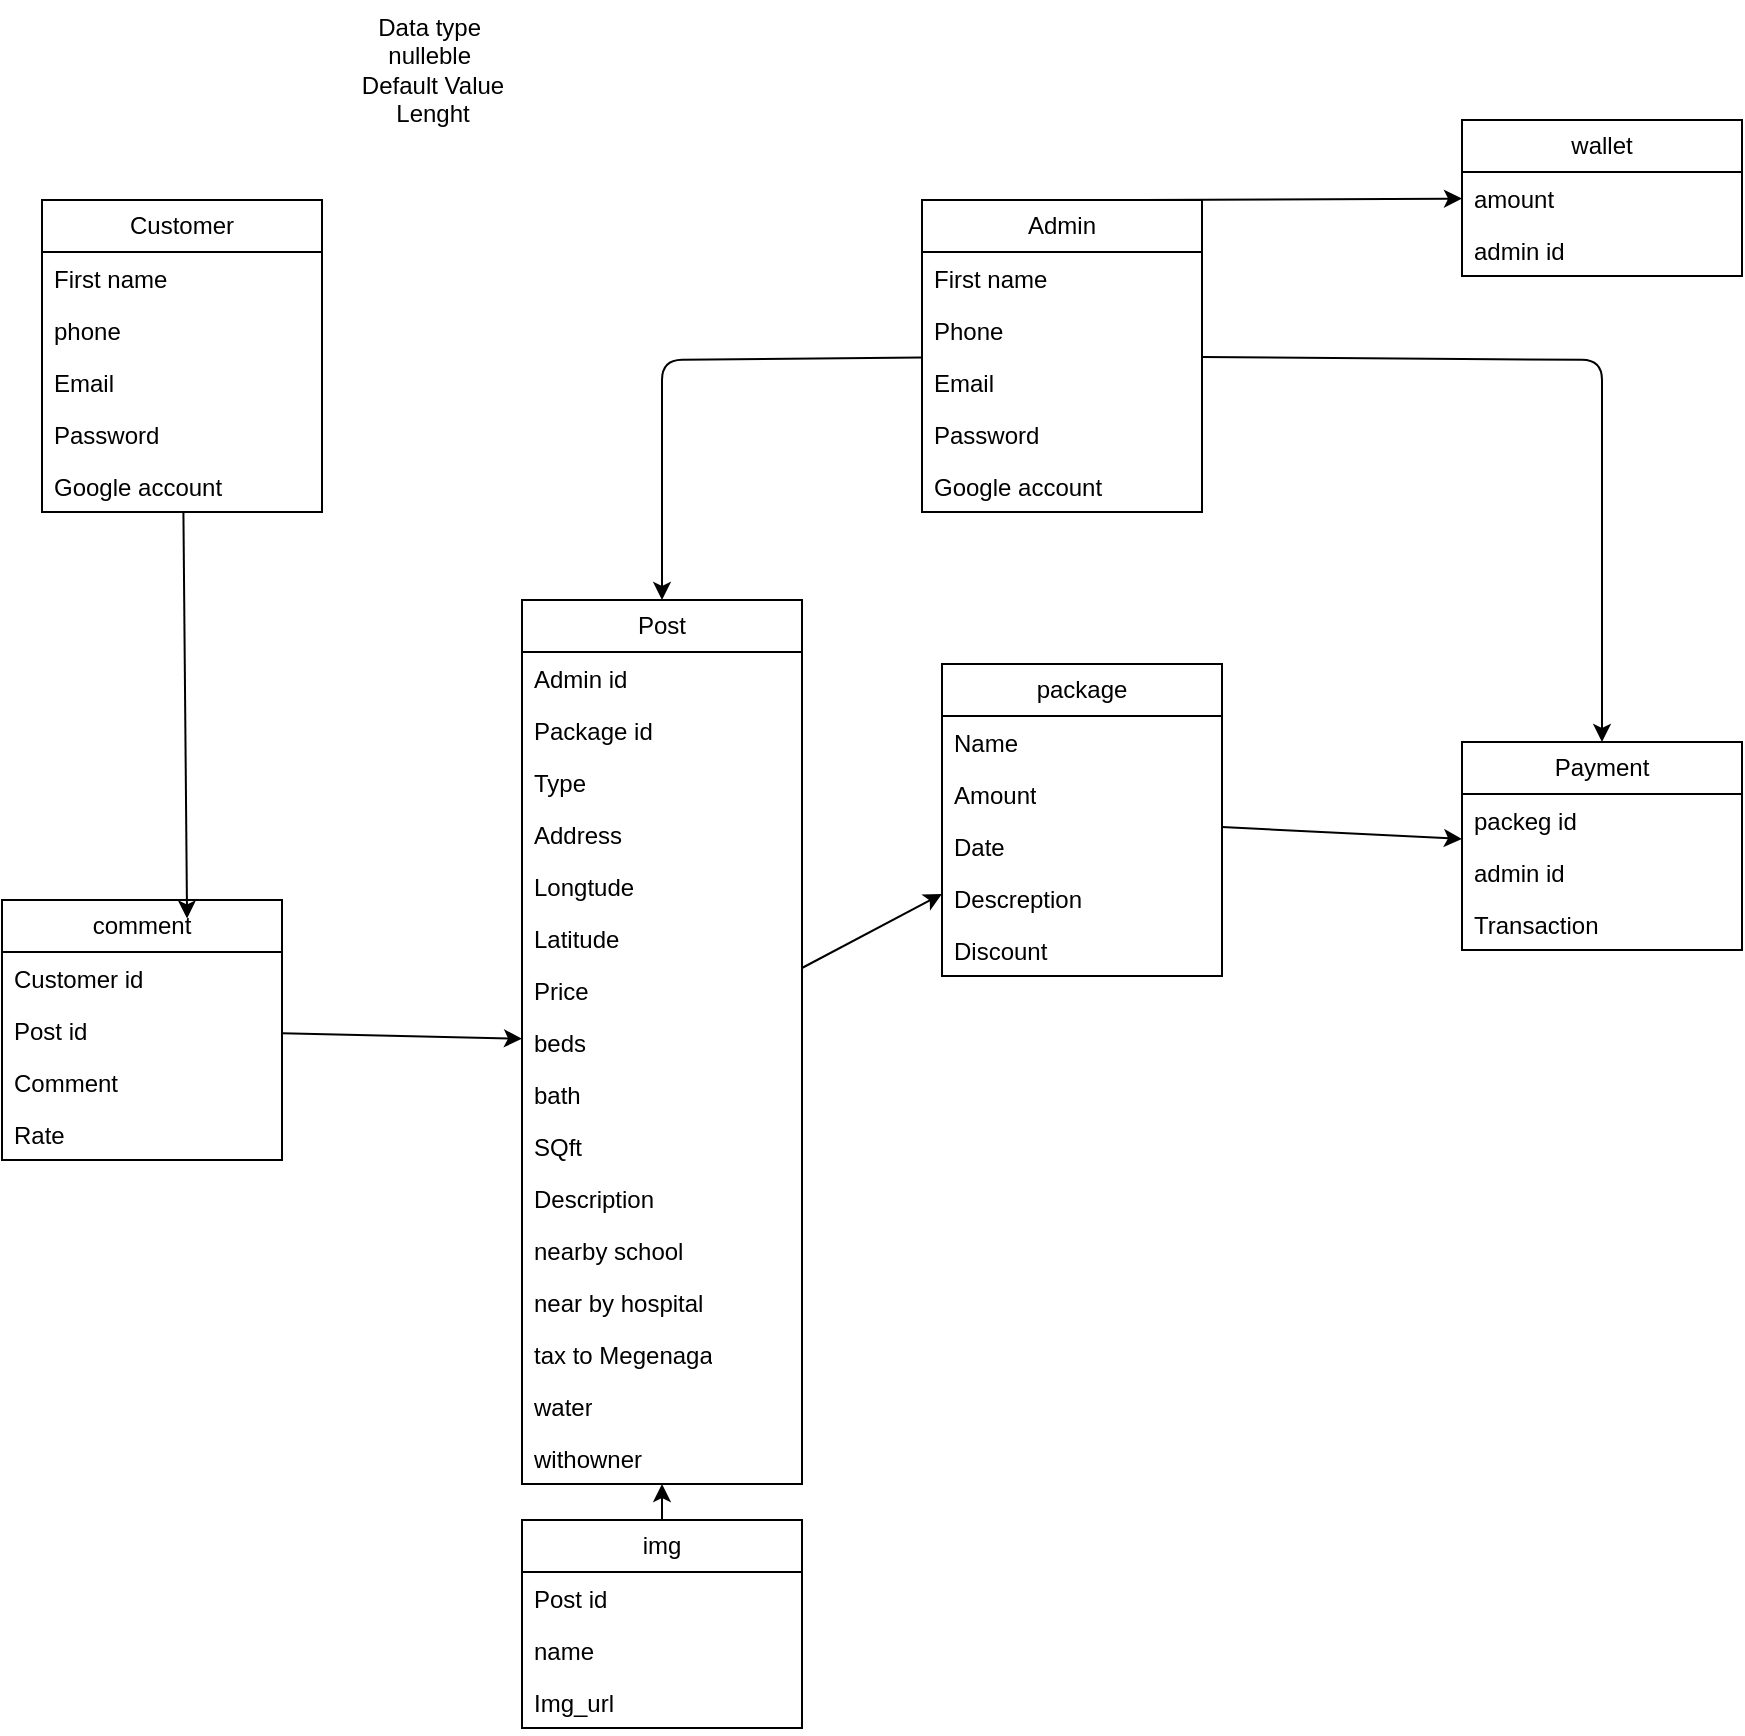 <mxfile>
    <diagram id="NwSPFUPSZAa2SvU2pLt4" name="Page-1">
        <mxGraphModel dx="1033" dy="1335" grid="1" gridSize="10" guides="1" tooltips="1" connect="1" arrows="1" fold="1" page="1" pageScale="1" pageWidth="850" pageHeight="1100" math="0" shadow="0">
            <root>
                <mxCell id="0"/>
                <mxCell id="1" parent="0"/>
                <mxCell id="2" value="Customer" style="swimlane;fontStyle=0;childLayout=stackLayout;horizontal=1;startSize=26;fillColor=none;horizontalStack=0;resizeParent=1;resizeParentMax=0;resizeLast=0;collapsible=1;marginBottom=0;whiteSpace=wrap;html=1;" parent="1" vertex="1">
                    <mxGeometry x="50" y="-560" width="140" height="156" as="geometry"/>
                </mxCell>
                <mxCell id="3" value="First name" style="text;strokeColor=none;fillColor=none;align=left;verticalAlign=top;spacingLeft=4;spacingRight=4;overflow=hidden;rotatable=0;points=[[0,0.5],[1,0.5]];portConstraint=eastwest;whiteSpace=wrap;html=1;" parent="2" vertex="1">
                    <mxGeometry y="26" width="140" height="26" as="geometry"/>
                </mxCell>
                <mxCell id="28" value="phone" style="text;strokeColor=none;fillColor=none;align=left;verticalAlign=top;spacingLeft=4;spacingRight=4;overflow=hidden;rotatable=0;points=[[0,0.5],[1,0.5]];portConstraint=eastwest;whiteSpace=wrap;html=1;" parent="2" vertex="1">
                    <mxGeometry y="52" width="140" height="26" as="geometry"/>
                </mxCell>
                <mxCell id="29" value="Email" style="text;strokeColor=none;fillColor=none;align=left;verticalAlign=top;spacingLeft=4;spacingRight=4;overflow=hidden;rotatable=0;points=[[0,0.5],[1,0.5]];portConstraint=eastwest;whiteSpace=wrap;html=1;" parent="2" vertex="1">
                    <mxGeometry y="78" width="140" height="26" as="geometry"/>
                </mxCell>
                <mxCell id="30" value="Password" style="text;strokeColor=none;fillColor=none;align=left;verticalAlign=top;spacingLeft=4;spacingRight=4;overflow=hidden;rotatable=0;points=[[0,0.5],[1,0.5]];portConstraint=eastwest;whiteSpace=wrap;html=1;" parent="2" vertex="1">
                    <mxGeometry y="104" width="140" height="26" as="geometry"/>
                </mxCell>
                <mxCell id="31" value="Google account" style="text;strokeColor=none;fillColor=none;align=left;verticalAlign=top;spacingLeft=4;spacingRight=4;overflow=hidden;rotatable=0;points=[[0,0.5],[1,0.5]];portConstraint=eastwest;whiteSpace=wrap;html=1;" parent="2" vertex="1">
                    <mxGeometry y="130" width="140" height="26" as="geometry"/>
                </mxCell>
                <mxCell id="60" style="edgeStyle=none;html=1;entryX=0.5;entryY=0;entryDx=0;entryDy=0;" parent="1" source="6" target="9" edge="1">
                    <mxGeometry relative="1" as="geometry">
                        <Array as="points">
                            <mxPoint x="360" y="-480"/>
                        </Array>
                    </mxGeometry>
                </mxCell>
                <mxCell id="66" style="edgeStyle=none;html=1;" parent="1" source="6" target="12" edge="1">
                    <mxGeometry relative="1" as="geometry">
                        <Array as="points">
                            <mxPoint x="830" y="-480"/>
                        </Array>
                    </mxGeometry>
                </mxCell>
                <mxCell id="78" style="edgeStyle=none;html=1;" parent="1" source="6" target="15" edge="1">
                    <mxGeometry relative="1" as="geometry">
                        <Array as="points">
                            <mxPoint x="600" y="-560"/>
                        </Array>
                    </mxGeometry>
                </mxCell>
                <mxCell id="6" value="Admin" style="swimlane;fontStyle=0;childLayout=stackLayout;horizontal=1;startSize=26;fillColor=none;horizontalStack=0;resizeParent=1;resizeParentMax=0;resizeLast=0;collapsible=1;marginBottom=0;whiteSpace=wrap;html=1;" parent="1" vertex="1">
                    <mxGeometry x="490" y="-560" width="140" height="156" as="geometry"/>
                </mxCell>
                <mxCell id="7" value="First name" style="text;strokeColor=none;fillColor=none;align=left;verticalAlign=top;spacingLeft=4;spacingRight=4;overflow=hidden;rotatable=0;points=[[0,0.5],[1,0.5]];portConstraint=eastwest;whiteSpace=wrap;html=1;" parent="6" vertex="1">
                    <mxGeometry y="26" width="140" height="26" as="geometry"/>
                </mxCell>
                <mxCell id="36" value="Phone" style="text;strokeColor=none;fillColor=none;align=left;verticalAlign=top;spacingLeft=4;spacingRight=4;overflow=hidden;rotatable=0;points=[[0,0.5],[1,0.5]];portConstraint=eastwest;whiteSpace=wrap;html=1;" parent="6" vertex="1">
                    <mxGeometry y="52" width="140" height="26" as="geometry"/>
                </mxCell>
                <mxCell id="33" value="Email" style="text;strokeColor=none;fillColor=none;align=left;verticalAlign=top;spacingLeft=4;spacingRight=4;overflow=hidden;rotatable=0;points=[[0,0.5],[1,0.5]];portConstraint=eastwest;whiteSpace=wrap;html=1;" parent="6" vertex="1">
                    <mxGeometry y="78" width="140" height="26" as="geometry"/>
                </mxCell>
                <mxCell id="35" value="Password" style="text;strokeColor=none;fillColor=none;align=left;verticalAlign=top;spacingLeft=4;spacingRight=4;overflow=hidden;rotatable=0;points=[[0,0.5],[1,0.5]];portConstraint=eastwest;whiteSpace=wrap;html=1;" parent="6" vertex="1">
                    <mxGeometry y="104" width="140" height="26" as="geometry"/>
                </mxCell>
                <mxCell id="34" value="Google account" style="text;strokeColor=none;fillColor=none;align=left;verticalAlign=top;spacingLeft=4;spacingRight=4;overflow=hidden;rotatable=0;points=[[0,0.5],[1,0.5]];portConstraint=eastwest;whiteSpace=wrap;html=1;" parent="6" vertex="1">
                    <mxGeometry y="130" width="140" height="26" as="geometry"/>
                </mxCell>
                <mxCell id="67" style="edgeStyle=none;html=1;" parent="1" source="9" target="24" edge="1">
                    <mxGeometry relative="1" as="geometry"/>
                </mxCell>
                <mxCell id="9" value="Post" style="swimlane;fontStyle=0;childLayout=stackLayout;horizontal=1;startSize=26;fillColor=none;horizontalStack=0;resizeParent=1;resizeParentMax=0;resizeLast=0;collapsible=1;marginBottom=0;whiteSpace=wrap;html=1;" parent="1" vertex="1">
                    <mxGeometry x="290" y="-360" width="140" height="442" as="geometry"/>
                </mxCell>
                <mxCell id="61" value="Admin id" style="text;strokeColor=none;fillColor=none;align=left;verticalAlign=top;spacingLeft=4;spacingRight=4;overflow=hidden;rotatable=0;points=[[0,0.5],[1,0.5]];portConstraint=eastwest;whiteSpace=wrap;html=1;" parent="9" vertex="1">
                    <mxGeometry y="26" width="140" height="26" as="geometry"/>
                </mxCell>
                <mxCell id="68" value="Package id" style="text;strokeColor=none;fillColor=none;align=left;verticalAlign=top;spacingLeft=4;spacingRight=4;overflow=hidden;rotatable=0;points=[[0,0.5],[1,0.5]];portConstraint=eastwest;whiteSpace=wrap;html=1;" parent="9" vertex="1">
                    <mxGeometry y="52" width="140" height="26" as="geometry"/>
                </mxCell>
                <mxCell id="10" value="Type" style="text;strokeColor=none;fillColor=none;align=left;verticalAlign=top;spacingLeft=4;spacingRight=4;overflow=hidden;rotatable=0;points=[[0,0.5],[1,0.5]];portConstraint=eastwest;whiteSpace=wrap;html=1;" parent="9" vertex="1">
                    <mxGeometry y="78" width="140" height="26" as="geometry"/>
                </mxCell>
                <mxCell id="11" value="Address" style="text;strokeColor=none;fillColor=none;align=left;verticalAlign=top;spacingLeft=4;spacingRight=4;overflow=hidden;rotatable=0;points=[[0,0.5],[1,0.5]];portConstraint=eastwest;whiteSpace=wrap;html=1;" parent="9" vertex="1">
                    <mxGeometry y="104" width="140" height="26" as="geometry"/>
                </mxCell>
                <mxCell id="43" value="Longtude" style="text;strokeColor=none;fillColor=none;align=left;verticalAlign=top;spacingLeft=4;spacingRight=4;overflow=hidden;rotatable=0;points=[[0,0.5],[1,0.5]];portConstraint=eastwest;whiteSpace=wrap;html=1;" parent="9" vertex="1">
                    <mxGeometry y="130" width="140" height="26" as="geometry"/>
                </mxCell>
                <mxCell id="44" value="Latitude" style="text;strokeColor=none;fillColor=none;align=left;verticalAlign=top;spacingLeft=4;spacingRight=4;overflow=hidden;rotatable=0;points=[[0,0.5],[1,0.5]];portConstraint=eastwest;whiteSpace=wrap;html=1;" parent="9" vertex="1">
                    <mxGeometry y="156" width="140" height="26" as="geometry"/>
                </mxCell>
                <mxCell id="50" value="Price" style="text;strokeColor=none;fillColor=none;align=left;verticalAlign=top;spacingLeft=4;spacingRight=4;overflow=hidden;rotatable=0;points=[[0,0.5],[1,0.5]];portConstraint=eastwest;whiteSpace=wrap;html=1;" parent="9" vertex="1">
                    <mxGeometry y="182" width="140" height="26" as="geometry"/>
                </mxCell>
                <mxCell id="51" value="beds" style="text;strokeColor=none;fillColor=none;align=left;verticalAlign=top;spacingLeft=4;spacingRight=4;overflow=hidden;rotatable=0;points=[[0,0.5],[1,0.5]];portConstraint=eastwest;whiteSpace=wrap;html=1;" parent="9" vertex="1">
                    <mxGeometry y="208" width="140" height="26" as="geometry"/>
                </mxCell>
                <mxCell id="52" value="bath" style="text;strokeColor=none;fillColor=none;align=left;verticalAlign=top;spacingLeft=4;spacingRight=4;overflow=hidden;rotatable=0;points=[[0,0.5],[1,0.5]];portConstraint=eastwest;whiteSpace=wrap;html=1;" parent="9" vertex="1">
                    <mxGeometry y="234" width="140" height="26" as="geometry"/>
                </mxCell>
                <mxCell id="53" value="SQft" style="text;strokeColor=none;fillColor=none;align=left;verticalAlign=top;spacingLeft=4;spacingRight=4;overflow=hidden;rotatable=0;points=[[0,0.5],[1,0.5]];portConstraint=eastwest;whiteSpace=wrap;html=1;" parent="9" vertex="1">
                    <mxGeometry y="260" width="140" height="26" as="geometry"/>
                </mxCell>
                <mxCell id="54" value="Description" style="text;strokeColor=none;fillColor=none;align=left;verticalAlign=top;spacingLeft=4;spacingRight=4;overflow=hidden;rotatable=0;points=[[0,0.5],[1,0.5]];portConstraint=eastwest;whiteSpace=wrap;html=1;" parent="9" vertex="1">
                    <mxGeometry y="286" width="140" height="26" as="geometry"/>
                </mxCell>
                <mxCell id="55" value="nearby school" style="text;strokeColor=none;fillColor=none;align=left;verticalAlign=top;spacingLeft=4;spacingRight=4;overflow=hidden;rotatable=0;points=[[0,0.5],[1,0.5]];portConstraint=eastwest;whiteSpace=wrap;html=1;" parent="9" vertex="1">
                    <mxGeometry y="312" width="140" height="26" as="geometry"/>
                </mxCell>
                <mxCell id="56" value="near by hospital" style="text;strokeColor=none;fillColor=none;align=left;verticalAlign=top;spacingLeft=4;spacingRight=4;overflow=hidden;rotatable=0;points=[[0,0.5],[1,0.5]];portConstraint=eastwest;whiteSpace=wrap;html=1;" parent="9" vertex="1">
                    <mxGeometry y="338" width="140" height="26" as="geometry"/>
                </mxCell>
                <mxCell id="57" value="tax to Megenaga" style="text;strokeColor=none;fillColor=none;align=left;verticalAlign=top;spacingLeft=4;spacingRight=4;overflow=hidden;rotatable=0;points=[[0,0.5],[1,0.5]];portConstraint=eastwest;whiteSpace=wrap;html=1;" parent="9" vertex="1">
                    <mxGeometry y="364" width="140" height="26" as="geometry"/>
                </mxCell>
                <mxCell id="58" value="water" style="text;strokeColor=none;fillColor=none;align=left;verticalAlign=top;spacingLeft=4;spacingRight=4;overflow=hidden;rotatable=0;points=[[0,0.5],[1,0.5]];portConstraint=eastwest;whiteSpace=wrap;html=1;" parent="9" vertex="1">
                    <mxGeometry y="390" width="140" height="26" as="geometry"/>
                </mxCell>
                <mxCell id="80" value="withowner" style="text;strokeColor=none;fillColor=none;align=left;verticalAlign=top;spacingLeft=4;spacingRight=4;overflow=hidden;rotatable=0;points=[[0,0.5],[1,0.5]];portConstraint=eastwest;whiteSpace=wrap;html=1;" parent="9" vertex="1">
                    <mxGeometry y="416" width="140" height="26" as="geometry"/>
                </mxCell>
                <mxCell id="12" value="Payment" style="swimlane;fontStyle=0;childLayout=stackLayout;horizontal=1;startSize=26;fillColor=none;horizontalStack=0;resizeParent=1;resizeParentMax=0;resizeLast=0;collapsible=1;marginBottom=0;whiteSpace=wrap;html=1;" parent="1" vertex="1">
                    <mxGeometry x="760" y="-289" width="140" height="104" as="geometry"/>
                </mxCell>
                <mxCell id="13" value="packeg id" style="text;strokeColor=none;fillColor=none;align=left;verticalAlign=top;spacingLeft=4;spacingRight=4;overflow=hidden;rotatable=0;points=[[0,0.5],[1,0.5]];portConstraint=eastwest;whiteSpace=wrap;html=1;" parent="12" vertex="1">
                    <mxGeometry y="26" width="140" height="26" as="geometry"/>
                </mxCell>
                <mxCell id="14" value="admin id" style="text;strokeColor=none;fillColor=none;align=left;verticalAlign=top;spacingLeft=4;spacingRight=4;overflow=hidden;rotatable=0;points=[[0,0.5],[1,0.5]];portConstraint=eastwest;whiteSpace=wrap;html=1;" parent="12" vertex="1">
                    <mxGeometry y="52" width="140" height="26" as="geometry"/>
                </mxCell>
                <mxCell id="77" value="Transaction" style="text;strokeColor=none;fillColor=none;align=left;verticalAlign=top;spacingLeft=4;spacingRight=4;overflow=hidden;rotatable=0;points=[[0,0.5],[1,0.5]];portConstraint=eastwest;whiteSpace=wrap;html=1;" parent="12" vertex="1">
                    <mxGeometry y="78" width="140" height="26" as="geometry"/>
                </mxCell>
                <mxCell id="15" value="wallet" style="swimlane;fontStyle=0;childLayout=stackLayout;horizontal=1;startSize=26;fillColor=none;horizontalStack=0;resizeParent=1;resizeParentMax=0;resizeLast=0;collapsible=1;marginBottom=0;whiteSpace=wrap;html=1;" parent="1" vertex="1">
                    <mxGeometry x="760" y="-600" width="140" height="78" as="geometry"/>
                </mxCell>
                <mxCell id="16" value="amount" style="text;strokeColor=none;fillColor=none;align=left;verticalAlign=top;spacingLeft=4;spacingRight=4;overflow=hidden;rotatable=0;points=[[0,0.5],[1,0.5]];portConstraint=eastwest;whiteSpace=wrap;html=1;" parent="15" vertex="1">
                    <mxGeometry y="26" width="140" height="26" as="geometry"/>
                </mxCell>
                <mxCell id="17" value="admin id" style="text;strokeColor=none;fillColor=none;align=left;verticalAlign=top;spacingLeft=4;spacingRight=4;overflow=hidden;rotatable=0;points=[[0,0.5],[1,0.5]];portConstraint=eastwest;whiteSpace=wrap;html=1;" parent="15" vertex="1">
                    <mxGeometry y="52" width="140" height="26" as="geometry"/>
                </mxCell>
                <mxCell id="69" style="edgeStyle=none;html=1;" parent="1" source="18" target="9" edge="1">
                    <mxGeometry relative="1" as="geometry"/>
                </mxCell>
                <mxCell id="18" value="comment" style="swimlane;fontStyle=0;childLayout=stackLayout;horizontal=1;startSize=26;fillColor=none;horizontalStack=0;resizeParent=1;resizeParentMax=0;resizeLast=0;collapsible=1;marginBottom=0;whiteSpace=wrap;html=1;" parent="1" vertex="1">
                    <mxGeometry x="30" y="-210" width="140" height="130" as="geometry"/>
                </mxCell>
                <mxCell id="71" value="Customer id" style="text;strokeColor=none;fillColor=none;align=left;verticalAlign=top;spacingLeft=4;spacingRight=4;overflow=hidden;rotatable=0;points=[[0,0.5],[1,0.5]];portConstraint=eastwest;whiteSpace=wrap;html=1;" parent="18" vertex="1">
                    <mxGeometry y="26" width="140" height="26" as="geometry"/>
                </mxCell>
                <mxCell id="76" value="Post id" style="text;strokeColor=none;fillColor=none;align=left;verticalAlign=top;spacingLeft=4;spacingRight=4;overflow=hidden;rotatable=0;points=[[0,0.5],[1,0.5]];portConstraint=eastwest;whiteSpace=wrap;html=1;" parent="18" vertex="1">
                    <mxGeometry y="52" width="140" height="26" as="geometry"/>
                </mxCell>
                <mxCell id="19" value="Comment" style="text;strokeColor=none;fillColor=none;align=left;verticalAlign=top;spacingLeft=4;spacingRight=4;overflow=hidden;rotatable=0;points=[[0,0.5],[1,0.5]];portConstraint=eastwest;whiteSpace=wrap;html=1;" parent="18" vertex="1">
                    <mxGeometry y="78" width="140" height="26" as="geometry"/>
                </mxCell>
                <mxCell id="20" value="Rate" style="text;strokeColor=none;fillColor=none;align=left;verticalAlign=top;spacingLeft=4;spacingRight=4;overflow=hidden;rotatable=0;points=[[0,0.5],[1,0.5]];portConstraint=eastwest;whiteSpace=wrap;html=1;" parent="18" vertex="1">
                    <mxGeometry y="104" width="140" height="26" as="geometry"/>
                </mxCell>
                <mxCell id="65" style="edgeStyle=none;html=1;" parent="1" source="24" target="12" edge="1">
                    <mxGeometry relative="1" as="geometry"/>
                </mxCell>
                <mxCell id="24" value="package" style="swimlane;fontStyle=0;childLayout=stackLayout;horizontal=1;startSize=26;fillColor=none;horizontalStack=0;resizeParent=1;resizeParentMax=0;resizeLast=0;collapsible=1;marginBottom=0;whiteSpace=wrap;html=1;" parent="1" vertex="1">
                    <mxGeometry x="500" y="-328" width="140" height="156" as="geometry"/>
                </mxCell>
                <mxCell id="25" value="Name" style="text;strokeColor=none;fillColor=none;align=left;verticalAlign=top;spacingLeft=4;spacingRight=4;overflow=hidden;rotatable=0;points=[[0,0.5],[1,0.5]];portConstraint=eastwest;whiteSpace=wrap;html=1;" parent="24" vertex="1">
                    <mxGeometry y="26" width="140" height="26" as="geometry"/>
                </mxCell>
                <mxCell id="26" value="Amount" style="text;strokeColor=none;fillColor=none;align=left;verticalAlign=top;spacingLeft=4;spacingRight=4;overflow=hidden;rotatable=0;points=[[0,0.5],[1,0.5]];portConstraint=eastwest;whiteSpace=wrap;html=1;" parent="24" vertex="1">
                    <mxGeometry y="52" width="140" height="26" as="geometry"/>
                </mxCell>
                <mxCell id="37" value="Date" style="text;strokeColor=none;fillColor=none;align=left;verticalAlign=top;spacingLeft=4;spacingRight=4;overflow=hidden;rotatable=0;points=[[0,0.5],[1,0.5]];portConstraint=eastwest;whiteSpace=wrap;html=1;" parent="24" vertex="1">
                    <mxGeometry y="78" width="140" height="26" as="geometry"/>
                </mxCell>
                <mxCell id="38" value="Descreption" style="text;strokeColor=none;fillColor=none;align=left;verticalAlign=top;spacingLeft=4;spacingRight=4;overflow=hidden;rotatable=0;points=[[0,0.5],[1,0.5]];portConstraint=eastwest;whiteSpace=wrap;html=1;" parent="24" vertex="1">
                    <mxGeometry y="104" width="140" height="26" as="geometry"/>
                </mxCell>
                <mxCell id="39" value="Discount" style="text;strokeColor=none;fillColor=none;align=left;verticalAlign=top;spacingLeft=4;spacingRight=4;overflow=hidden;rotatable=0;points=[[0,0.5],[1,0.5]];portConstraint=eastwest;whiteSpace=wrap;html=1;" parent="24" vertex="1">
                    <mxGeometry y="130" width="140" height="26" as="geometry"/>
                </mxCell>
                <mxCell id="64" style="edgeStyle=none;html=1;" parent="1" source="40" target="9" edge="1">
                    <mxGeometry relative="1" as="geometry"/>
                </mxCell>
                <mxCell id="40" value="img" style="swimlane;fontStyle=0;childLayout=stackLayout;horizontal=1;startSize=26;fillColor=none;horizontalStack=0;resizeParent=1;resizeParentMax=0;resizeLast=0;collapsible=1;marginBottom=0;whiteSpace=wrap;html=1;" parent="1" vertex="1">
                    <mxGeometry x="290" y="100" width="140" height="104" as="geometry"/>
                </mxCell>
                <mxCell id="41" value="Post id" style="text;strokeColor=none;fillColor=none;align=left;verticalAlign=top;spacingLeft=4;spacingRight=4;overflow=hidden;rotatable=0;points=[[0,0.5],[1,0.5]];portConstraint=eastwest;whiteSpace=wrap;html=1;" parent="40" vertex="1">
                    <mxGeometry y="26" width="140" height="26" as="geometry"/>
                </mxCell>
                <mxCell id="62" value="name" style="text;strokeColor=none;fillColor=none;align=left;verticalAlign=top;spacingLeft=4;spacingRight=4;overflow=hidden;rotatable=0;points=[[0,0.5],[1,0.5]];portConstraint=eastwest;whiteSpace=wrap;html=1;" parent="40" vertex="1">
                    <mxGeometry y="52" width="140" height="26" as="geometry"/>
                </mxCell>
                <mxCell id="42" value="Img_url" style="text;strokeColor=none;fillColor=none;align=left;verticalAlign=top;spacingLeft=4;spacingRight=4;overflow=hidden;rotatable=0;points=[[0,0.5],[1,0.5]];portConstraint=eastwest;whiteSpace=wrap;html=1;" parent="40" vertex="1">
                    <mxGeometry y="78" width="140" height="26" as="geometry"/>
                </mxCell>
                <mxCell id="70" style="edgeStyle=none;html=1;entryX=0.661;entryY=0.071;entryDx=0;entryDy=0;entryPerimeter=0;" parent="1" source="2" target="18" edge="1">
                    <mxGeometry relative="1" as="geometry"/>
                </mxCell>
                <mxCell id="79" value="Data type&amp;nbsp;&lt;div&gt;nulleble&amp;nbsp;&lt;/div&gt;&lt;div&gt;Default Value&lt;/div&gt;&lt;div&gt;Lenght&lt;/div&gt;" style="text;html=1;align=center;verticalAlign=middle;resizable=0;points=[];autosize=1;strokeColor=none;fillColor=none;" parent="1" vertex="1">
                    <mxGeometry x="200" y="-660" width="90" height="70" as="geometry"/>
                </mxCell>
            </root>
        </mxGraphModel>
    </diagram>
</mxfile>